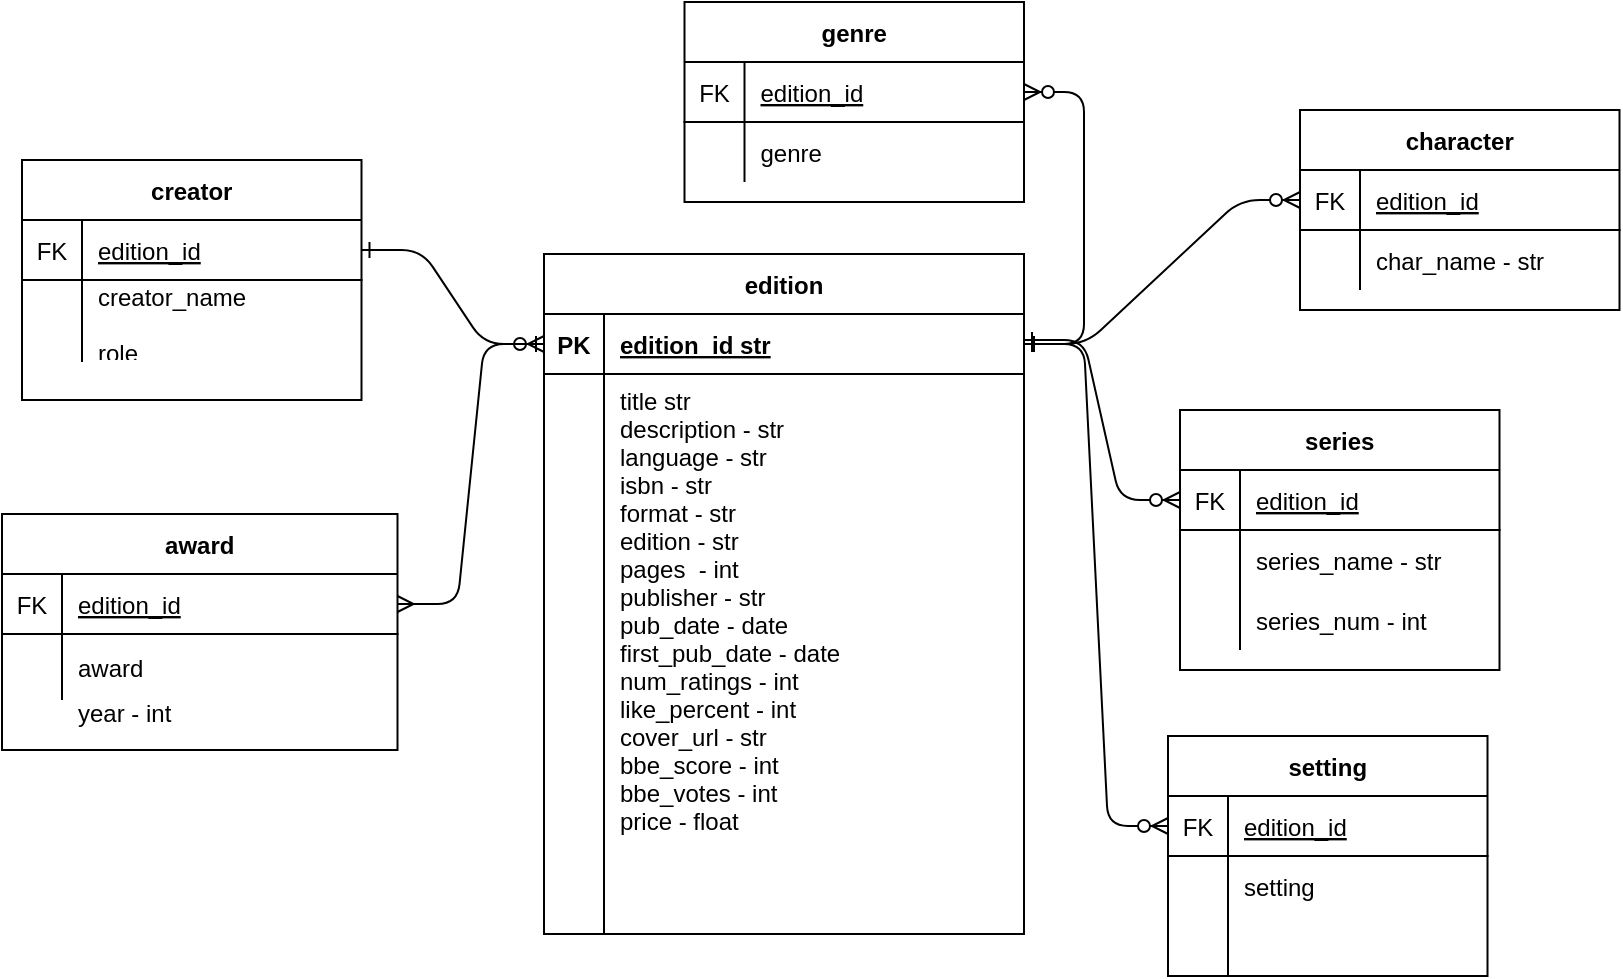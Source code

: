 <mxfile version="21.5.2" type="github">
  <diagram id="R2lEEEUBdFMjLlhIrx00" name="Page-1">
    <mxGraphModel dx="1035" dy="1035" grid="0" gridSize="10" guides="1" tooltips="1" connect="1" arrows="1" fold="1" page="0" pageScale="1" pageWidth="850" pageHeight="1100" math="0" shadow="0" extFonts="Permanent Marker^https://fonts.googleapis.com/css?family=Permanent+Marker">
      <root>
        <mxCell id="0" />
        <mxCell id="1" parent="0" />
        <mxCell id="C-vyLk0tnHw3VtMMgP7b-1" value="" style="edgeStyle=entityRelationEdgeStyle;endArrow=ERzeroToMany;startArrow=ERone;endFill=1;startFill=0;entryX=0;entryY=0.5;entryDx=0;entryDy=0;exitX=1;exitY=0.5;exitDx=0;exitDy=0;" parent="1" source="C-vyLk0tnHw3VtMMgP7b-24" target="C-vyLk0tnHw3VtMMgP7b-3" edge="1">
          <mxGeometry width="100" height="100" relative="1" as="geometry">
            <mxPoint x="340" y="720" as="sourcePoint" />
            <mxPoint x="440" y="620" as="targetPoint" />
          </mxGeometry>
        </mxCell>
        <mxCell id="C-vyLk0tnHw3VtMMgP7b-12" value="" style="edgeStyle=entityRelationEdgeStyle;endArrow=ERzeroToMany;startArrow=ERone;endFill=1;startFill=0;entryX=0;entryY=0.5;entryDx=0;entryDy=0;exitX=1;exitY=0.5;exitDx=0;exitDy=0;" parent="1" source="C-vyLk0tnHw3VtMMgP7b-3" target="AO1zrGgT2cooBu88k1n--2" edge="1">
          <mxGeometry width="100" height="100" relative="1" as="geometry">
            <mxPoint x="715" y="90" as="sourcePoint" />
            <mxPoint x="772" y="260.13" as="targetPoint" />
          </mxGeometry>
        </mxCell>
        <mxCell id="C-vyLk0tnHw3VtMMgP7b-2" value="edition" style="shape=table;startSize=30;container=1;collapsible=1;childLayout=tableLayout;fixedRows=1;rowLines=0;fontStyle=1;align=center;resizeLast=1;" parent="1" vertex="1">
          <mxGeometry x="458" y="90" width="240" height="340" as="geometry" />
        </mxCell>
        <mxCell id="C-vyLk0tnHw3VtMMgP7b-3" value="" style="shape=partialRectangle;collapsible=0;dropTarget=0;pointerEvents=0;fillColor=none;points=[[0,0.5],[1,0.5]];portConstraint=eastwest;top=0;left=0;right=0;bottom=1;" parent="C-vyLk0tnHw3VtMMgP7b-2" vertex="1">
          <mxGeometry y="30" width="240" height="30" as="geometry" />
        </mxCell>
        <mxCell id="C-vyLk0tnHw3VtMMgP7b-4" value="PK" style="shape=partialRectangle;overflow=hidden;connectable=0;fillColor=none;top=0;left=0;bottom=0;right=0;fontStyle=1;" parent="C-vyLk0tnHw3VtMMgP7b-3" vertex="1">
          <mxGeometry width="30" height="30" as="geometry">
            <mxRectangle width="30" height="30" as="alternateBounds" />
          </mxGeometry>
        </mxCell>
        <mxCell id="C-vyLk0tnHw3VtMMgP7b-5" value="edition_id str" style="shape=partialRectangle;overflow=hidden;connectable=0;fillColor=none;top=0;left=0;bottom=0;right=0;align=left;spacingLeft=6;fontStyle=5;" parent="C-vyLk0tnHw3VtMMgP7b-3" vertex="1">
          <mxGeometry x="30" width="210" height="30" as="geometry">
            <mxRectangle width="210" height="30" as="alternateBounds" />
          </mxGeometry>
        </mxCell>
        <mxCell id="C-vyLk0tnHw3VtMMgP7b-9" value="" style="shape=partialRectangle;collapsible=0;dropTarget=0;pointerEvents=0;fillColor=none;points=[[0,0.5],[1,0.5]];portConstraint=eastwest;top=0;left=0;right=0;bottom=0;" parent="C-vyLk0tnHw3VtMMgP7b-2" vertex="1">
          <mxGeometry y="60" width="240" height="280" as="geometry" />
        </mxCell>
        <mxCell id="C-vyLk0tnHw3VtMMgP7b-10" value="" style="shape=partialRectangle;overflow=hidden;connectable=0;fillColor=none;top=0;left=0;bottom=0;right=0;" parent="C-vyLk0tnHw3VtMMgP7b-9" vertex="1">
          <mxGeometry width="30" height="280" as="geometry">
            <mxRectangle width="30" height="280" as="alternateBounds" />
          </mxGeometry>
        </mxCell>
        <mxCell id="C-vyLk0tnHw3VtMMgP7b-11" value="title str&#xa;description - str&#xa;language - str&#xa;isbn - str&#xa;format - str&#xa;edition - str&#xa;pages  - int&#xa;publisher - str&#xa;pub_date - date&#xa;first_pub_date - date&#xa;num_ratings - int&#xa;like_percent - int&#xa;cover_url - str&#xa;bbe_score - int&#xa;bbe_votes - int&#xa;price - float" style="shape=partialRectangle;overflow=hidden;connectable=0;fillColor=none;top=0;left=0;bottom=0;right=0;align=left;spacingLeft=6;verticalAlign=top;" parent="C-vyLk0tnHw3VtMMgP7b-9" vertex="1">
          <mxGeometry x="30" width="210" height="280" as="geometry">
            <mxRectangle width="210" height="280" as="alternateBounds" />
          </mxGeometry>
        </mxCell>
        <mxCell id="C-vyLk0tnHw3VtMMgP7b-13" value="series" style="shape=table;startSize=30;container=1;collapsible=1;childLayout=tableLayout;fixedRows=1;rowLines=0;fontStyle=1;align=center;resizeLast=1;" parent="1" vertex="1">
          <mxGeometry x="776" y="168" width="159.75" height="130" as="geometry" />
        </mxCell>
        <mxCell id="C-vyLk0tnHw3VtMMgP7b-14" value="" style="shape=partialRectangle;collapsible=0;dropTarget=0;pointerEvents=0;fillColor=none;points=[[0,0.5],[1,0.5]];portConstraint=eastwest;top=0;left=0;right=0;bottom=1;" parent="C-vyLk0tnHw3VtMMgP7b-13" vertex="1">
          <mxGeometry y="30" width="159.75" height="30" as="geometry" />
        </mxCell>
        <mxCell id="C-vyLk0tnHw3VtMMgP7b-15" value="FK" style="shape=partialRectangle;overflow=hidden;connectable=0;fillColor=none;top=0;left=0;bottom=0;right=0;fontStyle=0;" parent="C-vyLk0tnHw3VtMMgP7b-14" vertex="1">
          <mxGeometry width="30" height="30" as="geometry">
            <mxRectangle width="30" height="30" as="alternateBounds" />
          </mxGeometry>
        </mxCell>
        <mxCell id="C-vyLk0tnHw3VtMMgP7b-16" value="edition_id" style="shape=partialRectangle;overflow=hidden;connectable=0;fillColor=none;top=0;left=0;bottom=0;right=0;align=left;spacingLeft=6;fontStyle=4;" parent="C-vyLk0tnHw3VtMMgP7b-14" vertex="1">
          <mxGeometry x="30" width="129.75" height="30" as="geometry">
            <mxRectangle width="129.75" height="30" as="alternateBounds" />
          </mxGeometry>
        </mxCell>
        <mxCell id="C-vyLk0tnHw3VtMMgP7b-17" value="" style="shape=partialRectangle;collapsible=0;dropTarget=0;pointerEvents=0;fillColor=none;points=[[0,0.5],[1,0.5]];portConstraint=eastwest;top=0;left=0;right=0;bottom=0;" parent="C-vyLk0tnHw3VtMMgP7b-13" vertex="1">
          <mxGeometry y="60" width="159.75" height="30" as="geometry" />
        </mxCell>
        <mxCell id="C-vyLk0tnHw3VtMMgP7b-18" value="" style="shape=partialRectangle;overflow=hidden;connectable=0;fillColor=none;top=0;left=0;bottom=0;right=0;" parent="C-vyLk0tnHw3VtMMgP7b-17" vertex="1">
          <mxGeometry width="30" height="30" as="geometry">
            <mxRectangle width="30" height="30" as="alternateBounds" />
          </mxGeometry>
        </mxCell>
        <mxCell id="C-vyLk0tnHw3VtMMgP7b-19" value="series_name - str" style="shape=partialRectangle;overflow=hidden;connectable=0;fillColor=none;top=0;left=0;bottom=0;right=0;align=left;spacingLeft=6;" parent="C-vyLk0tnHw3VtMMgP7b-17" vertex="1">
          <mxGeometry x="30" width="129.75" height="30" as="geometry">
            <mxRectangle width="129.75" height="30" as="alternateBounds" />
          </mxGeometry>
        </mxCell>
        <mxCell id="C-vyLk0tnHw3VtMMgP7b-20" value="" style="shape=partialRectangle;collapsible=0;dropTarget=0;pointerEvents=0;fillColor=none;points=[[0,0.5],[1,0.5]];portConstraint=eastwest;top=0;left=0;right=0;bottom=0;" parent="C-vyLk0tnHw3VtMMgP7b-13" vertex="1">
          <mxGeometry y="90" width="159.75" height="30" as="geometry" />
        </mxCell>
        <mxCell id="C-vyLk0tnHw3VtMMgP7b-21" value="" style="shape=partialRectangle;overflow=hidden;connectable=0;fillColor=none;top=0;left=0;bottom=0;right=0;" parent="C-vyLk0tnHw3VtMMgP7b-20" vertex="1">
          <mxGeometry width="30" height="30" as="geometry">
            <mxRectangle width="30" height="30" as="alternateBounds" />
          </mxGeometry>
        </mxCell>
        <mxCell id="C-vyLk0tnHw3VtMMgP7b-22" value="series_num - int" style="shape=partialRectangle;overflow=hidden;connectable=0;fillColor=none;top=0;left=0;bottom=0;right=0;align=left;spacingLeft=6;" parent="C-vyLk0tnHw3VtMMgP7b-20" vertex="1">
          <mxGeometry x="30" width="129.75" height="30" as="geometry">
            <mxRectangle width="129.75" height="30" as="alternateBounds" />
          </mxGeometry>
        </mxCell>
        <mxCell id="C-vyLk0tnHw3VtMMgP7b-23" value="creator" style="shape=table;startSize=30;container=1;collapsible=1;childLayout=tableLayout;fixedRows=1;rowLines=0;fontStyle=1;align=center;resizeLast=1;" parent="1" vertex="1">
          <mxGeometry x="197" y="43" width="169.75" height="120" as="geometry" />
        </mxCell>
        <mxCell id="C-vyLk0tnHw3VtMMgP7b-24" value="" style="shape=partialRectangle;collapsible=0;dropTarget=0;pointerEvents=0;fillColor=none;points=[[0,0.5],[1,0.5]];portConstraint=eastwest;top=0;left=0;right=0;bottom=1;" parent="C-vyLk0tnHw3VtMMgP7b-23" vertex="1">
          <mxGeometry y="30" width="169.75" height="30" as="geometry" />
        </mxCell>
        <mxCell id="C-vyLk0tnHw3VtMMgP7b-25" value="FK" style="shape=partialRectangle;overflow=hidden;connectable=0;fillColor=none;top=0;left=0;bottom=0;right=0;fontStyle=0;" parent="C-vyLk0tnHw3VtMMgP7b-24" vertex="1">
          <mxGeometry width="30" height="30" as="geometry">
            <mxRectangle width="30" height="30" as="alternateBounds" />
          </mxGeometry>
        </mxCell>
        <mxCell id="C-vyLk0tnHw3VtMMgP7b-26" value="edition_id" style="shape=partialRectangle;overflow=hidden;connectable=0;fillColor=none;top=0;left=0;bottom=0;right=0;align=left;spacingLeft=6;fontStyle=4;" parent="C-vyLk0tnHw3VtMMgP7b-24" vertex="1">
          <mxGeometry x="30" width="139.75" height="30" as="geometry">
            <mxRectangle width="139.75" height="30" as="alternateBounds" />
          </mxGeometry>
        </mxCell>
        <mxCell id="C-vyLk0tnHw3VtMMgP7b-27" value="" style="shape=partialRectangle;collapsible=0;dropTarget=0;pointerEvents=0;fillColor=none;points=[[0,0.5],[1,0.5]];portConstraint=eastwest;top=0;left=0;right=0;bottom=0;" parent="C-vyLk0tnHw3VtMMgP7b-23" vertex="1">
          <mxGeometry y="60" width="169.75" height="41" as="geometry" />
        </mxCell>
        <mxCell id="C-vyLk0tnHw3VtMMgP7b-28" value="" style="shape=partialRectangle;overflow=hidden;connectable=0;fillColor=none;top=0;left=0;bottom=0;right=0;" parent="C-vyLk0tnHw3VtMMgP7b-27" vertex="1">
          <mxGeometry width="30" height="41" as="geometry">
            <mxRectangle width="30" height="41" as="alternateBounds" />
          </mxGeometry>
        </mxCell>
        <mxCell id="C-vyLk0tnHw3VtMMgP7b-29" value="creator_name&#xa;&#xa;role" style="shape=partialRectangle;overflow=hidden;connectable=0;fillColor=none;top=0;left=0;bottom=0;right=0;align=left;spacingLeft=6;" parent="C-vyLk0tnHw3VtMMgP7b-27" vertex="1">
          <mxGeometry x="30" width="139.75" height="41" as="geometry">
            <mxRectangle width="139.75" height="41" as="alternateBounds" />
          </mxGeometry>
        </mxCell>
        <mxCell id="YFGoI8jdiH5YfzTE92s3-33" value="" style="edgeStyle=entityRelationEdgeStyle;endArrow=ERone;startArrow=ERmany;endFill=0;startFill=0;entryX=0;entryY=0.5;entryDx=0;entryDy=0;exitX=1;exitY=0.5;exitDx=0;exitDy=0;" parent="1" source="YFGoI8jdiH5YfzTE92s3-20" target="C-vyLk0tnHw3VtMMgP7b-3" edge="1">
          <mxGeometry width="100" height="100" relative="1" as="geometry">
            <mxPoint x="453" as="sourcePoint" />
            <mxPoint x="468" y="145" as="targetPoint" />
          </mxGeometry>
        </mxCell>
        <mxCell id="YFGoI8jdiH5YfzTE92s3-36" value="genre" style="shape=table;startSize=30;container=1;collapsible=1;childLayout=tableLayout;fixedRows=1;rowLines=0;fontStyle=1;align=center;resizeLast=1;" parent="1" vertex="1">
          <mxGeometry x="528.25" y="-36" width="169.75" height="100" as="geometry" />
        </mxCell>
        <mxCell id="YFGoI8jdiH5YfzTE92s3-37" value="" style="shape=partialRectangle;collapsible=0;dropTarget=0;pointerEvents=0;fillColor=none;points=[[0,0.5],[1,0.5]];portConstraint=eastwest;top=0;left=0;right=0;bottom=1;" parent="YFGoI8jdiH5YfzTE92s3-36" vertex="1">
          <mxGeometry y="30" width="169.75" height="30" as="geometry" />
        </mxCell>
        <mxCell id="YFGoI8jdiH5YfzTE92s3-38" value="FK" style="shape=partialRectangle;overflow=hidden;connectable=0;fillColor=none;top=0;left=0;bottom=0;right=0;fontStyle=0;" parent="YFGoI8jdiH5YfzTE92s3-37" vertex="1">
          <mxGeometry width="30" height="30" as="geometry">
            <mxRectangle width="30" height="30" as="alternateBounds" />
          </mxGeometry>
        </mxCell>
        <mxCell id="YFGoI8jdiH5YfzTE92s3-39" value="edition_id" style="shape=partialRectangle;overflow=hidden;connectable=0;fillColor=none;top=0;left=0;bottom=0;right=0;align=left;spacingLeft=6;fontStyle=4;" parent="YFGoI8jdiH5YfzTE92s3-37" vertex="1">
          <mxGeometry x="30" width="139.75" height="30" as="geometry">
            <mxRectangle width="139.75" height="30" as="alternateBounds" />
          </mxGeometry>
        </mxCell>
        <mxCell id="YFGoI8jdiH5YfzTE92s3-40" value="" style="shape=partialRectangle;collapsible=0;dropTarget=0;pointerEvents=0;fillColor=none;points=[[0,0.5],[1,0.5]];portConstraint=eastwest;top=0;left=0;right=0;bottom=0;" parent="YFGoI8jdiH5YfzTE92s3-36" vertex="1">
          <mxGeometry y="60" width="169.75" height="30" as="geometry" />
        </mxCell>
        <mxCell id="YFGoI8jdiH5YfzTE92s3-41" value="" style="shape=partialRectangle;overflow=hidden;connectable=0;fillColor=none;top=0;left=0;bottom=0;right=0;" parent="YFGoI8jdiH5YfzTE92s3-40" vertex="1">
          <mxGeometry width="30" height="30" as="geometry">
            <mxRectangle width="30" height="30" as="alternateBounds" />
          </mxGeometry>
        </mxCell>
        <mxCell id="YFGoI8jdiH5YfzTE92s3-42" value="genre" style="shape=partialRectangle;overflow=hidden;connectable=0;fillColor=none;top=0;left=0;bottom=0;right=0;align=left;spacingLeft=6;" parent="YFGoI8jdiH5YfzTE92s3-40" vertex="1">
          <mxGeometry x="30" width="139.75" height="30" as="geometry">
            <mxRectangle width="139.75" height="30" as="alternateBounds" />
          </mxGeometry>
        </mxCell>
        <mxCell id="YFGoI8jdiH5YfzTE92s3-43" value="" style="edgeStyle=entityRelationEdgeStyle;endArrow=ERzeroToMany;startArrow=ERone;endFill=1;startFill=0;entryX=1;entryY=0.5;entryDx=0;entryDy=0;exitX=1;exitY=0.5;exitDx=0;exitDy=0;" parent="1" source="C-vyLk0tnHw3VtMMgP7b-3" target="YFGoI8jdiH5YfzTE92s3-37" edge="1">
          <mxGeometry width="100" height="100" relative="1" as="geometry">
            <mxPoint x="708" y="145" as="sourcePoint" />
            <mxPoint x="778" y="241" as="targetPoint" />
          </mxGeometry>
        </mxCell>
        <mxCell id="YFGoI8jdiH5YfzTE92s3-52" value="character" style="shape=table;startSize=30;container=1;collapsible=1;childLayout=tableLayout;fixedRows=1;rowLines=0;fontStyle=1;align=center;resizeLast=1;" parent="1" vertex="1">
          <mxGeometry x="836" y="18" width="159.75" height="100" as="geometry" />
        </mxCell>
        <mxCell id="YFGoI8jdiH5YfzTE92s3-53" value="" style="shape=partialRectangle;collapsible=0;dropTarget=0;pointerEvents=0;fillColor=none;points=[[0,0.5],[1,0.5]];portConstraint=eastwest;top=0;left=0;right=0;bottom=1;" parent="YFGoI8jdiH5YfzTE92s3-52" vertex="1">
          <mxGeometry y="30" width="159.75" height="30" as="geometry" />
        </mxCell>
        <mxCell id="YFGoI8jdiH5YfzTE92s3-54" value="FK" style="shape=partialRectangle;overflow=hidden;connectable=0;fillColor=none;top=0;left=0;bottom=0;right=0;fontStyle=0;" parent="YFGoI8jdiH5YfzTE92s3-53" vertex="1">
          <mxGeometry width="30" height="30" as="geometry">
            <mxRectangle width="30" height="30" as="alternateBounds" />
          </mxGeometry>
        </mxCell>
        <mxCell id="YFGoI8jdiH5YfzTE92s3-55" value="edition_id" style="shape=partialRectangle;overflow=hidden;connectable=0;fillColor=none;top=0;left=0;bottom=0;right=0;align=left;spacingLeft=6;fontStyle=4;" parent="YFGoI8jdiH5YfzTE92s3-53" vertex="1">
          <mxGeometry x="30" width="129.75" height="30" as="geometry">
            <mxRectangle width="129.75" height="30" as="alternateBounds" />
          </mxGeometry>
        </mxCell>
        <mxCell id="YFGoI8jdiH5YfzTE92s3-56" value="" style="shape=partialRectangle;collapsible=0;dropTarget=0;pointerEvents=0;fillColor=none;points=[[0,0.5],[1,0.5]];portConstraint=eastwest;top=0;left=0;right=0;bottom=0;" parent="YFGoI8jdiH5YfzTE92s3-52" vertex="1">
          <mxGeometry y="60" width="159.75" height="30" as="geometry" />
        </mxCell>
        <mxCell id="YFGoI8jdiH5YfzTE92s3-57" value="" style="shape=partialRectangle;overflow=hidden;connectable=0;fillColor=none;top=0;left=0;bottom=0;right=0;" parent="YFGoI8jdiH5YfzTE92s3-56" vertex="1">
          <mxGeometry width="30" height="30" as="geometry">
            <mxRectangle width="30" height="30" as="alternateBounds" />
          </mxGeometry>
        </mxCell>
        <mxCell id="YFGoI8jdiH5YfzTE92s3-58" value="char_name - str" style="shape=partialRectangle;overflow=hidden;connectable=0;fillColor=none;top=0;left=0;bottom=0;right=0;align=left;spacingLeft=6;" parent="YFGoI8jdiH5YfzTE92s3-56" vertex="1">
          <mxGeometry x="30" width="129.75" height="30" as="geometry">
            <mxRectangle width="129.75" height="30" as="alternateBounds" />
          </mxGeometry>
        </mxCell>
        <mxCell id="YFGoI8jdiH5YfzTE92s3-62" value="" style="edgeStyle=entityRelationEdgeStyle;endArrow=ERzeroToMany;startArrow=ERone;endFill=1;startFill=0;entryX=0;entryY=0.5;entryDx=0;entryDy=0;" parent="1" target="YFGoI8jdiH5YfzTE92s3-53" edge="1">
          <mxGeometry width="100" height="100" relative="1" as="geometry">
            <mxPoint x="699" y="135" as="sourcePoint" />
            <mxPoint x="708" y="49" as="targetPoint" />
          </mxGeometry>
        </mxCell>
        <mxCell id="YFGoI8jdiH5YfzTE92s3-81" value="" style="group" parent="1" vertex="1" connectable="0">
          <mxGeometry x="187" y="220" width="197.75" height="125" as="geometry" />
        </mxCell>
        <mxCell id="YFGoI8jdiH5YfzTE92s3-19" value="award" style="shape=table;startSize=30;container=1;collapsible=1;childLayout=tableLayout;fixedRows=1;rowLines=0;fontStyle=1;align=center;resizeLast=1;" parent="YFGoI8jdiH5YfzTE92s3-81" vertex="1">
          <mxGeometry width="197.75" height="118" as="geometry" />
        </mxCell>
        <mxCell id="YFGoI8jdiH5YfzTE92s3-20" value="" style="shape=partialRectangle;collapsible=0;dropTarget=0;pointerEvents=0;fillColor=none;points=[[0,0.5],[1,0.5]];portConstraint=eastwest;top=0;left=0;right=0;bottom=1;" parent="YFGoI8jdiH5YfzTE92s3-19" vertex="1">
          <mxGeometry y="30" width="197.75" height="30" as="geometry" />
        </mxCell>
        <mxCell id="YFGoI8jdiH5YfzTE92s3-21" value="FK" style="shape=partialRectangle;overflow=hidden;connectable=0;fillColor=none;top=0;left=0;bottom=0;right=0;fontStyle=0;" parent="YFGoI8jdiH5YfzTE92s3-20" vertex="1">
          <mxGeometry width="30" height="30" as="geometry">
            <mxRectangle width="30" height="30" as="alternateBounds" />
          </mxGeometry>
        </mxCell>
        <mxCell id="YFGoI8jdiH5YfzTE92s3-22" value="edition_id" style="shape=partialRectangle;overflow=hidden;connectable=0;fillColor=none;top=0;left=0;bottom=0;right=0;align=left;spacingLeft=6;fontStyle=4;" parent="YFGoI8jdiH5YfzTE92s3-20" vertex="1">
          <mxGeometry x="30" width="167.75" height="30" as="geometry">
            <mxRectangle width="167.75" height="30" as="alternateBounds" />
          </mxGeometry>
        </mxCell>
        <mxCell id="YFGoI8jdiH5YfzTE92s3-23" value="" style="shape=partialRectangle;collapsible=0;dropTarget=0;pointerEvents=0;fillColor=none;points=[[0,0.5],[1,0.5]];portConstraint=eastwest;top=0;left=0;right=0;bottom=0;" parent="YFGoI8jdiH5YfzTE92s3-19" vertex="1">
          <mxGeometry y="60" width="197.75" height="33" as="geometry" />
        </mxCell>
        <mxCell id="YFGoI8jdiH5YfzTE92s3-24" value="" style="shape=partialRectangle;overflow=hidden;connectable=0;fillColor=none;top=0;left=0;bottom=0;right=0;" parent="YFGoI8jdiH5YfzTE92s3-23" vertex="1">
          <mxGeometry width="30" height="33" as="geometry">
            <mxRectangle width="30" height="33" as="alternateBounds" />
          </mxGeometry>
        </mxCell>
        <mxCell id="YFGoI8jdiH5YfzTE92s3-25" value="award" style="shape=partialRectangle;overflow=hidden;connectable=0;fillColor=none;top=0;left=0;bottom=0;right=0;align=left;spacingLeft=6;" parent="YFGoI8jdiH5YfzTE92s3-23" vertex="1">
          <mxGeometry x="30" width="167.75" height="33" as="geometry">
            <mxRectangle width="167.75" height="33" as="alternateBounds" />
          </mxGeometry>
        </mxCell>
        <mxCell id="YFGoI8jdiH5YfzTE92s3-63" value="year - int" style="shape=partialRectangle;overflow=hidden;connectable=0;fillColor=none;top=0;left=0;bottom=0;right=0;align=left;spacingLeft=6;" parent="YFGoI8jdiH5YfzTE92s3-81" vertex="1">
          <mxGeometry x="30" y="84" width="167.75" height="30" as="geometry">
            <mxRectangle width="167.75" height="30" as="alternateBounds" />
          </mxGeometry>
        </mxCell>
        <mxCell id="AO1zrGgT2cooBu88k1n--1" value="setting" style="shape=table;startSize=30;container=1;collapsible=1;childLayout=tableLayout;fixedRows=1;rowLines=0;fontStyle=1;align=center;resizeLast=1;" vertex="1" parent="1">
          <mxGeometry x="770" y="331" width="159.75" height="120" as="geometry" />
        </mxCell>
        <mxCell id="AO1zrGgT2cooBu88k1n--2" value="" style="shape=partialRectangle;collapsible=0;dropTarget=0;pointerEvents=0;fillColor=none;points=[[0,0.5],[1,0.5]];portConstraint=eastwest;top=0;left=0;right=0;bottom=1;" vertex="1" parent="AO1zrGgT2cooBu88k1n--1">
          <mxGeometry y="30" width="159.75" height="30" as="geometry" />
        </mxCell>
        <mxCell id="AO1zrGgT2cooBu88k1n--3" value="FK" style="shape=partialRectangle;overflow=hidden;connectable=0;fillColor=none;top=0;left=0;bottom=0;right=0;fontStyle=0;" vertex="1" parent="AO1zrGgT2cooBu88k1n--2">
          <mxGeometry width="30" height="30" as="geometry">
            <mxRectangle width="30" height="30" as="alternateBounds" />
          </mxGeometry>
        </mxCell>
        <mxCell id="AO1zrGgT2cooBu88k1n--4" value="edition_id" style="shape=partialRectangle;overflow=hidden;connectable=0;fillColor=none;top=0;left=0;bottom=0;right=0;align=left;spacingLeft=6;fontStyle=4;" vertex="1" parent="AO1zrGgT2cooBu88k1n--2">
          <mxGeometry x="30" width="129.75" height="30" as="geometry">
            <mxRectangle width="129.75" height="30" as="alternateBounds" />
          </mxGeometry>
        </mxCell>
        <mxCell id="AO1zrGgT2cooBu88k1n--5" value="" style="shape=partialRectangle;collapsible=0;dropTarget=0;pointerEvents=0;fillColor=none;points=[[0,0.5],[1,0.5]];portConstraint=eastwest;top=0;left=0;right=0;bottom=0;" vertex="1" parent="AO1zrGgT2cooBu88k1n--1">
          <mxGeometry y="60" width="159.75" height="30" as="geometry" />
        </mxCell>
        <mxCell id="AO1zrGgT2cooBu88k1n--6" value="" style="shape=partialRectangle;overflow=hidden;connectable=0;fillColor=none;top=0;left=0;bottom=0;right=0;" vertex="1" parent="AO1zrGgT2cooBu88k1n--5">
          <mxGeometry width="30" height="30" as="geometry">
            <mxRectangle width="30" height="30" as="alternateBounds" />
          </mxGeometry>
        </mxCell>
        <mxCell id="AO1zrGgT2cooBu88k1n--7" value="setting" style="shape=partialRectangle;overflow=hidden;connectable=0;fillColor=none;top=0;left=0;bottom=0;right=0;align=left;spacingLeft=6;" vertex="1" parent="AO1zrGgT2cooBu88k1n--5">
          <mxGeometry x="30" width="129.75" height="30" as="geometry">
            <mxRectangle width="129.75" height="30" as="alternateBounds" />
          </mxGeometry>
        </mxCell>
        <mxCell id="AO1zrGgT2cooBu88k1n--8" value="" style="shape=partialRectangle;collapsible=0;dropTarget=0;pointerEvents=0;fillColor=none;points=[[0,0.5],[1,0.5]];portConstraint=eastwest;top=0;left=0;right=0;bottom=0;" vertex="1" parent="AO1zrGgT2cooBu88k1n--1">
          <mxGeometry y="90" width="159.75" height="30" as="geometry" />
        </mxCell>
        <mxCell id="AO1zrGgT2cooBu88k1n--9" value="" style="shape=partialRectangle;overflow=hidden;connectable=0;fillColor=none;top=0;left=0;bottom=0;right=0;" vertex="1" parent="AO1zrGgT2cooBu88k1n--8">
          <mxGeometry width="30" height="30" as="geometry">
            <mxRectangle width="30" height="30" as="alternateBounds" />
          </mxGeometry>
        </mxCell>
        <mxCell id="AO1zrGgT2cooBu88k1n--10" value="" style="shape=partialRectangle;overflow=hidden;connectable=0;fillColor=none;top=0;left=0;bottom=0;right=0;align=left;spacingLeft=6;" vertex="1" parent="AO1zrGgT2cooBu88k1n--8">
          <mxGeometry x="30" width="129.75" height="30" as="geometry">
            <mxRectangle width="129.75" height="30" as="alternateBounds" />
          </mxGeometry>
        </mxCell>
        <mxCell id="AO1zrGgT2cooBu88k1n--11" value="" style="edgeStyle=entityRelationEdgeStyle;endArrow=ERzeroToMany;startArrow=ERone;endFill=1;startFill=0;entryX=0;entryY=0.5;entryDx=0;entryDy=0;" edge="1" parent="1" target="C-vyLk0tnHw3VtMMgP7b-14">
          <mxGeometry width="100" height="100" relative="1" as="geometry">
            <mxPoint x="698" y="133" as="sourcePoint" />
            <mxPoint x="792" y="408" as="targetPoint" />
          </mxGeometry>
        </mxCell>
      </root>
    </mxGraphModel>
  </diagram>
</mxfile>
